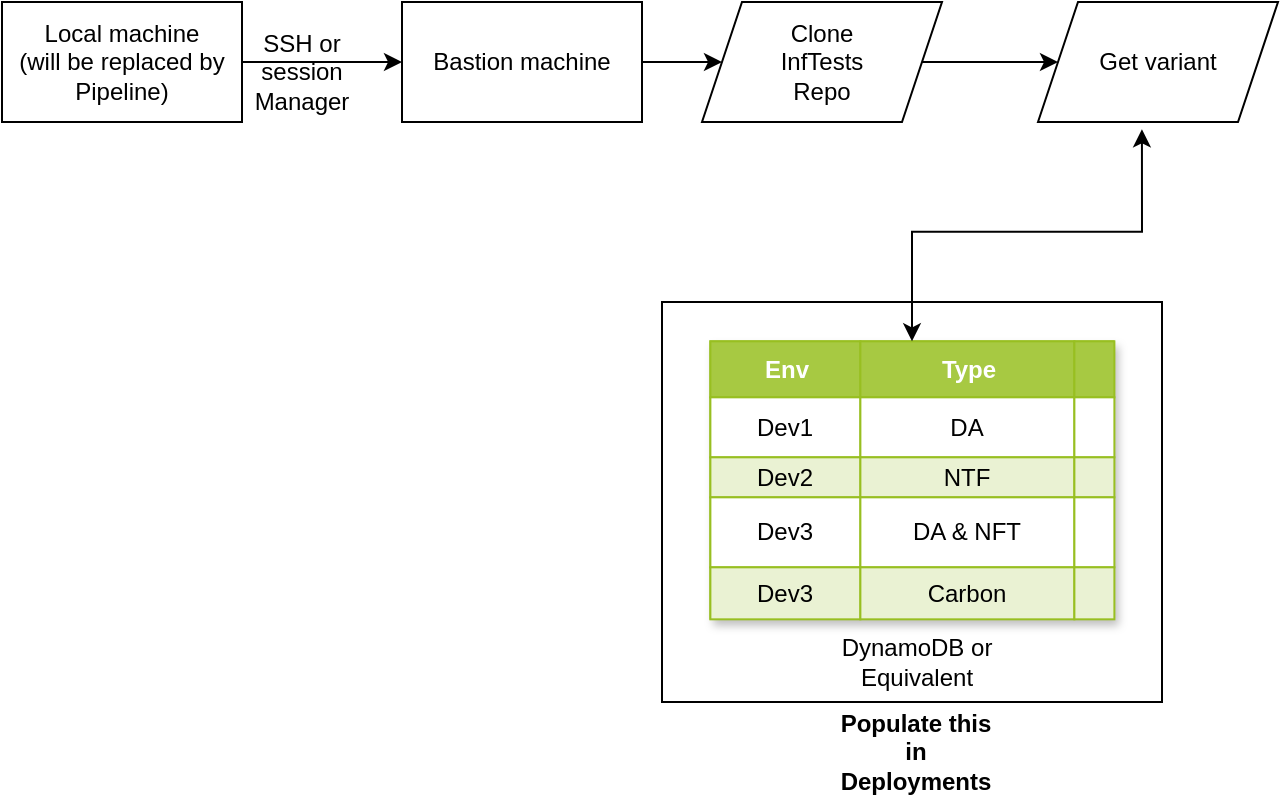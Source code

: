 <mxfile version="24.4.13" type="github">
  <diagram name="Page-1" id="2TM85c8_Qq76-kRjKyv6">
    <mxGraphModel dx="1235" dy="682" grid="1" gridSize="10" guides="1" tooltips="1" connect="1" arrows="1" fold="1" page="1" pageScale="1" pageWidth="850" pageHeight="1100" math="0" shadow="0">
      <root>
        <mxCell id="0" />
        <mxCell id="1" parent="0" />
        <mxCell id="_5YC0JwSENfSZaEadbhv-30" value="" style="rounded=0;whiteSpace=wrap;html=1;" vertex="1" parent="1">
          <mxGeometry x="400" y="660" width="250" height="200" as="geometry" />
        </mxCell>
        <mxCell id="_5YC0JwSENfSZaEadbhv-41" style="edgeStyle=orthogonalEdgeStyle;rounded=0;orthogonalLoop=1;jettySize=auto;html=1;exitX=1;exitY=0.5;exitDx=0;exitDy=0;" edge="1" parent="1" source="DpHqxrWUrxOZAoraLufI-1" target="_5YC0JwSENfSZaEadbhv-40">
          <mxGeometry relative="1" as="geometry" />
        </mxCell>
        <mxCell id="DpHqxrWUrxOZAoraLufI-1" value="Local machine&lt;br&gt;(will be replaced by&lt;br&gt;Pipeline)" style="rounded=0;whiteSpace=wrap;html=1;" parent="1" vertex="1">
          <mxGeometry x="70" y="510" width="120" height="60" as="geometry" />
        </mxCell>
        <mxCell id="_5YC0JwSENfSZaEadbhv-3" value="SSH or session Manager" style="text;html=1;align=center;verticalAlign=middle;whiteSpace=wrap;rounded=0;" vertex="1" parent="1">
          <mxGeometry x="190" y="530" width="60" height="30" as="geometry" />
        </mxCell>
        <mxCell id="_5YC0JwSENfSZaEadbhv-8" value="Assets" style="childLayout=tableLayout;recursiveResize=0;strokeColor=#98bf21;fillColor=#A7C942;shadow=1;" vertex="1" parent="1">
          <mxGeometry x="424.194" y="679.663" width="201.613" height="138.667" as="geometry" />
        </mxCell>
        <mxCell id="_5YC0JwSENfSZaEadbhv-9" style="shape=tableRow;horizontal=0;startSize=0;swimlaneHead=0;swimlaneBody=0;top=0;left=0;bottom=0;right=0;dropTarget=0;collapsible=0;recursiveResize=0;expand=0;fontStyle=0;strokeColor=inherit;fillColor=#ffffff;" vertex="1" parent="_5YC0JwSENfSZaEadbhv-8">
          <mxGeometry width="201.613" height="28" as="geometry" />
        </mxCell>
        <mxCell id="_5YC0JwSENfSZaEadbhv-10" value="Env" style="connectable=0;recursiveResize=0;strokeColor=inherit;fillColor=#A7C942;align=center;fontStyle=1;fontColor=#FFFFFF;html=1;" vertex="1" parent="_5YC0JwSENfSZaEadbhv-9">
          <mxGeometry width="75" height="28" as="geometry">
            <mxRectangle width="75" height="28" as="alternateBounds" />
          </mxGeometry>
        </mxCell>
        <mxCell id="_5YC0JwSENfSZaEadbhv-11" value="Type" style="connectable=0;recursiveResize=0;strokeColor=inherit;fillColor=#A7C942;align=center;fontStyle=1;fontColor=#FFFFFF;html=1;" vertex="1" parent="_5YC0JwSENfSZaEadbhv-9">
          <mxGeometry x="75" width="107" height="28" as="geometry">
            <mxRectangle width="107" height="28" as="alternateBounds" />
          </mxGeometry>
        </mxCell>
        <mxCell id="_5YC0JwSENfSZaEadbhv-12" value="" style="connectable=0;recursiveResize=0;strokeColor=inherit;fillColor=#A7C942;align=center;fontStyle=1;fontColor=#FFFFFF;html=1;" vertex="1" parent="_5YC0JwSENfSZaEadbhv-9">
          <mxGeometry x="182" width="20" height="28" as="geometry">
            <mxRectangle width="20" height="28" as="alternateBounds" />
          </mxGeometry>
        </mxCell>
        <mxCell id="_5YC0JwSENfSZaEadbhv-13" value="" style="shape=tableRow;horizontal=0;startSize=0;swimlaneHead=0;swimlaneBody=0;top=0;left=0;bottom=0;right=0;dropTarget=0;collapsible=0;recursiveResize=0;expand=0;fontStyle=0;strokeColor=inherit;fillColor=#ffffff;" vertex="1" parent="_5YC0JwSENfSZaEadbhv-8">
          <mxGeometry y="28" width="201.613" height="30" as="geometry" />
        </mxCell>
        <mxCell id="_5YC0JwSENfSZaEadbhv-14" value="Dev1" style="connectable=0;recursiveResize=0;strokeColor=inherit;fillColor=inherit;align=center;whiteSpace=wrap;html=1;" vertex="1" parent="_5YC0JwSENfSZaEadbhv-13">
          <mxGeometry width="75" height="30" as="geometry">
            <mxRectangle width="75" height="30" as="alternateBounds" />
          </mxGeometry>
        </mxCell>
        <mxCell id="_5YC0JwSENfSZaEadbhv-15" value="DA" style="connectable=0;recursiveResize=0;strokeColor=inherit;fillColor=inherit;align=center;whiteSpace=wrap;html=1;" vertex="1" parent="_5YC0JwSENfSZaEadbhv-13">
          <mxGeometry x="75" width="107" height="30" as="geometry">
            <mxRectangle width="107" height="30" as="alternateBounds" />
          </mxGeometry>
        </mxCell>
        <mxCell id="_5YC0JwSENfSZaEadbhv-16" value="" style="connectable=0;recursiveResize=0;strokeColor=inherit;fillColor=inherit;align=center;whiteSpace=wrap;html=1;" vertex="1" parent="_5YC0JwSENfSZaEadbhv-13">
          <mxGeometry x="182" width="20" height="30" as="geometry">
            <mxRectangle width="20" height="30" as="alternateBounds" />
          </mxGeometry>
        </mxCell>
        <mxCell id="_5YC0JwSENfSZaEadbhv-17" value="" style="shape=tableRow;horizontal=0;startSize=0;swimlaneHead=0;swimlaneBody=0;top=0;left=0;bottom=0;right=0;dropTarget=0;collapsible=0;recursiveResize=0;expand=0;fontStyle=1;strokeColor=inherit;fillColor=#EAF2D3;" vertex="1" parent="_5YC0JwSENfSZaEadbhv-8">
          <mxGeometry y="58" width="201.613" height="20" as="geometry" />
        </mxCell>
        <mxCell id="_5YC0JwSENfSZaEadbhv-18" value="Dev2" style="connectable=0;recursiveResize=0;strokeColor=inherit;fillColor=inherit;whiteSpace=wrap;html=1;" vertex="1" parent="_5YC0JwSENfSZaEadbhv-17">
          <mxGeometry width="75" height="20" as="geometry">
            <mxRectangle width="75" height="20" as="alternateBounds" />
          </mxGeometry>
        </mxCell>
        <mxCell id="_5YC0JwSENfSZaEadbhv-19" value="NTF" style="connectable=0;recursiveResize=0;strokeColor=inherit;fillColor=inherit;whiteSpace=wrap;html=1;" vertex="1" parent="_5YC0JwSENfSZaEadbhv-17">
          <mxGeometry x="75" width="107" height="20" as="geometry">
            <mxRectangle width="107" height="20" as="alternateBounds" />
          </mxGeometry>
        </mxCell>
        <mxCell id="_5YC0JwSENfSZaEadbhv-20" value="" style="connectable=0;recursiveResize=0;strokeColor=inherit;fillColor=inherit;whiteSpace=wrap;html=1;" vertex="1" parent="_5YC0JwSENfSZaEadbhv-17">
          <mxGeometry x="182" width="20" height="20" as="geometry">
            <mxRectangle width="20" height="20" as="alternateBounds" />
          </mxGeometry>
        </mxCell>
        <mxCell id="_5YC0JwSENfSZaEadbhv-21" value="" style="shape=tableRow;horizontal=0;startSize=0;swimlaneHead=0;swimlaneBody=0;top=0;left=0;bottom=0;right=0;dropTarget=0;collapsible=0;recursiveResize=0;expand=0;fontStyle=0;strokeColor=inherit;fillColor=#ffffff;" vertex="1" parent="_5YC0JwSENfSZaEadbhv-8">
          <mxGeometry y="78" width="201.613" height="35" as="geometry" />
        </mxCell>
        <mxCell id="_5YC0JwSENfSZaEadbhv-22" value="Dev3" style="connectable=0;recursiveResize=0;strokeColor=inherit;fillColor=inherit;fontStyle=0;align=center;whiteSpace=wrap;html=1;" vertex="1" parent="_5YC0JwSENfSZaEadbhv-21">
          <mxGeometry width="75" height="35" as="geometry">
            <mxRectangle width="75" height="35" as="alternateBounds" />
          </mxGeometry>
        </mxCell>
        <mxCell id="_5YC0JwSENfSZaEadbhv-23" value="DA &amp;amp; NFT" style="connectable=0;recursiveResize=0;strokeColor=inherit;fillColor=inherit;fontStyle=0;align=center;whiteSpace=wrap;html=1;" vertex="1" parent="_5YC0JwSENfSZaEadbhv-21">
          <mxGeometry x="75" width="107" height="35" as="geometry">
            <mxRectangle width="107" height="35" as="alternateBounds" />
          </mxGeometry>
        </mxCell>
        <mxCell id="_5YC0JwSENfSZaEadbhv-24" value="" style="connectable=0;recursiveResize=0;strokeColor=inherit;fillColor=inherit;fontStyle=0;align=center;whiteSpace=wrap;html=1;" vertex="1" parent="_5YC0JwSENfSZaEadbhv-21">
          <mxGeometry x="182" width="20" height="35" as="geometry">
            <mxRectangle width="20" height="35" as="alternateBounds" />
          </mxGeometry>
        </mxCell>
        <mxCell id="_5YC0JwSENfSZaEadbhv-25" value="" style="shape=tableRow;horizontal=0;startSize=0;swimlaneHead=0;swimlaneBody=0;top=0;left=0;bottom=0;right=0;dropTarget=0;collapsible=0;recursiveResize=0;expand=0;fontStyle=1;strokeColor=inherit;fillColor=#EAF2D3;" vertex="1" parent="_5YC0JwSENfSZaEadbhv-8">
          <mxGeometry y="113" width="201.613" height="26" as="geometry" />
        </mxCell>
        <mxCell id="_5YC0JwSENfSZaEadbhv-26" value="Dev3" style="connectable=0;recursiveResize=0;strokeColor=inherit;fillColor=inherit;whiteSpace=wrap;html=1;" vertex="1" parent="_5YC0JwSENfSZaEadbhv-25">
          <mxGeometry width="75" height="26" as="geometry">
            <mxRectangle width="75" height="26" as="alternateBounds" />
          </mxGeometry>
        </mxCell>
        <mxCell id="_5YC0JwSENfSZaEadbhv-27" value="Carbon" style="connectable=0;recursiveResize=0;strokeColor=inherit;fillColor=inherit;whiteSpace=wrap;html=1;" vertex="1" parent="_5YC0JwSENfSZaEadbhv-25">
          <mxGeometry x="75" width="107" height="26" as="geometry">
            <mxRectangle width="107" height="26" as="alternateBounds" />
          </mxGeometry>
        </mxCell>
        <mxCell id="_5YC0JwSENfSZaEadbhv-28" value="" style="connectable=0;recursiveResize=0;strokeColor=inherit;fillColor=inherit;whiteSpace=wrap;html=1;" vertex="1" parent="_5YC0JwSENfSZaEadbhv-25">
          <mxGeometry x="182" width="20" height="26" as="geometry">
            <mxRectangle width="20" height="26" as="alternateBounds" />
          </mxGeometry>
        </mxCell>
        <mxCell id="_5YC0JwSENfSZaEadbhv-29" value="DynamoDB or &lt;br&gt;&lt;div data-ved=&quot;2ahUKEwig3sXvzcKGAxUhm68BHSmMCagQlfQBegQISxAL&quot; tabindex=&quot;0&quot; role=&quot;button&quot; data-uti=&quot;1&quot; aria-label=&quot;Listen&quot; data-use-default-audio-speed=&quot;false&quot; data-tts-string=&quot;&quot; data-tts-client-name=&quot;&quot; data-language-code=&quot;&quot; data-audio-play-tts=&quot;false&quot; data-animation-enabled=&quot;true&quot; class=&quot;fAwxxf D5gqpe&quot;&gt;  &lt;div class=&quot;brWULd Bheyob&quot;&gt;  &lt;div class=&quot;g1baVc aqCVJb&quot;&gt; &lt;div class=&quot;KnZOyc URgIvb&quot;&gt;&lt;/div&gt; &lt;div class=&quot;pkt1Wd fjnQw vjtNRe&quot;&gt;&lt;/div&gt; &lt;div class=&quot;pkt1Wd nIW5Sd gfMd5c&quot;&gt;&lt;/div&gt; &lt;div class=&quot;pkt1Wd byDyWd N8ZFrc&quot;&gt;&lt;/div&gt;  &lt;/div&gt; &lt;/div&gt; &lt;/div&gt;&lt;div class=&quot;kVF6d&quot;&gt;&lt;div style=&quot;margin-bottom:0;line-height:normal&quot; class=&quot;MiCl6d&quot;&gt;&lt;div class=&quot;RES9jf xWMiCc JgzqYd&quot;&gt;&lt;span data-dobid=&quot;hdw&quot;&gt;Equivalent&lt;/span&gt;&lt;/div&gt;&lt;/div&gt;&lt;/div&gt;" style="text;html=1;align=center;verticalAlign=middle;resizable=0;points=[];autosize=1;strokeColor=none;fillColor=none;" vertex="1" parent="1">
          <mxGeometry x="477.0" y="820.003" width="100" height="40" as="geometry" />
        </mxCell>
        <mxCell id="_5YC0JwSENfSZaEadbhv-34" value="Populate this in Deployments" style="text;html=1;align=center;verticalAlign=middle;whiteSpace=wrap;rounded=0;fontStyle=1" vertex="1" parent="1">
          <mxGeometry x="497" y="870" width="60" height="30" as="geometry" />
        </mxCell>
        <mxCell id="_5YC0JwSENfSZaEadbhv-43" style="edgeStyle=orthogonalEdgeStyle;rounded=0;orthogonalLoop=1;jettySize=auto;html=1;" edge="1" parent="1" source="_5YC0JwSENfSZaEadbhv-40" target="_5YC0JwSENfSZaEadbhv-42">
          <mxGeometry relative="1" as="geometry" />
        </mxCell>
        <mxCell id="_5YC0JwSENfSZaEadbhv-40" value="Bastion machine" style="rounded=0;whiteSpace=wrap;html=1;" vertex="1" parent="1">
          <mxGeometry x="270" y="510" width="120" height="60" as="geometry" />
        </mxCell>
        <mxCell id="_5YC0JwSENfSZaEadbhv-46" style="edgeStyle=orthogonalEdgeStyle;rounded=0;orthogonalLoop=1;jettySize=auto;html=1;" edge="1" parent="1" source="_5YC0JwSENfSZaEadbhv-42" target="_5YC0JwSENfSZaEadbhv-45">
          <mxGeometry relative="1" as="geometry" />
        </mxCell>
        <mxCell id="_5YC0JwSENfSZaEadbhv-42" value="Clone&lt;br&gt;InfTests&lt;br&gt;Repo" style="shape=parallelogram;perimeter=parallelogramPerimeter;whiteSpace=wrap;html=1;fixedSize=1;" vertex="1" parent="1">
          <mxGeometry x="420" y="510" width="120" height="60" as="geometry" />
        </mxCell>
        <mxCell id="_5YC0JwSENfSZaEadbhv-47" value="" style="group" vertex="1" connectable="0" parent="1">
          <mxGeometry x="588" y="510" width="120" height="60" as="geometry" />
        </mxCell>
        <mxCell id="_5YC0JwSENfSZaEadbhv-45" value="Get variant " style="shape=parallelogram;perimeter=parallelogramPerimeter;whiteSpace=wrap;html=1;fixedSize=1;" vertex="1" parent="_5YC0JwSENfSZaEadbhv-47">
          <mxGeometry width="120" height="60" as="geometry" />
        </mxCell>
        <mxCell id="_5YC0JwSENfSZaEadbhv-48" style="edgeStyle=orthogonalEdgeStyle;rounded=0;orthogonalLoop=1;jettySize=auto;html=1;entryX=0.433;entryY=1.061;entryDx=0;entryDy=0;entryPerimeter=0;startArrow=classic;startFill=1;" edge="1" parent="1" source="_5YC0JwSENfSZaEadbhv-9" target="_5YC0JwSENfSZaEadbhv-45">
          <mxGeometry relative="1" as="geometry" />
        </mxCell>
      </root>
    </mxGraphModel>
  </diagram>
</mxfile>
